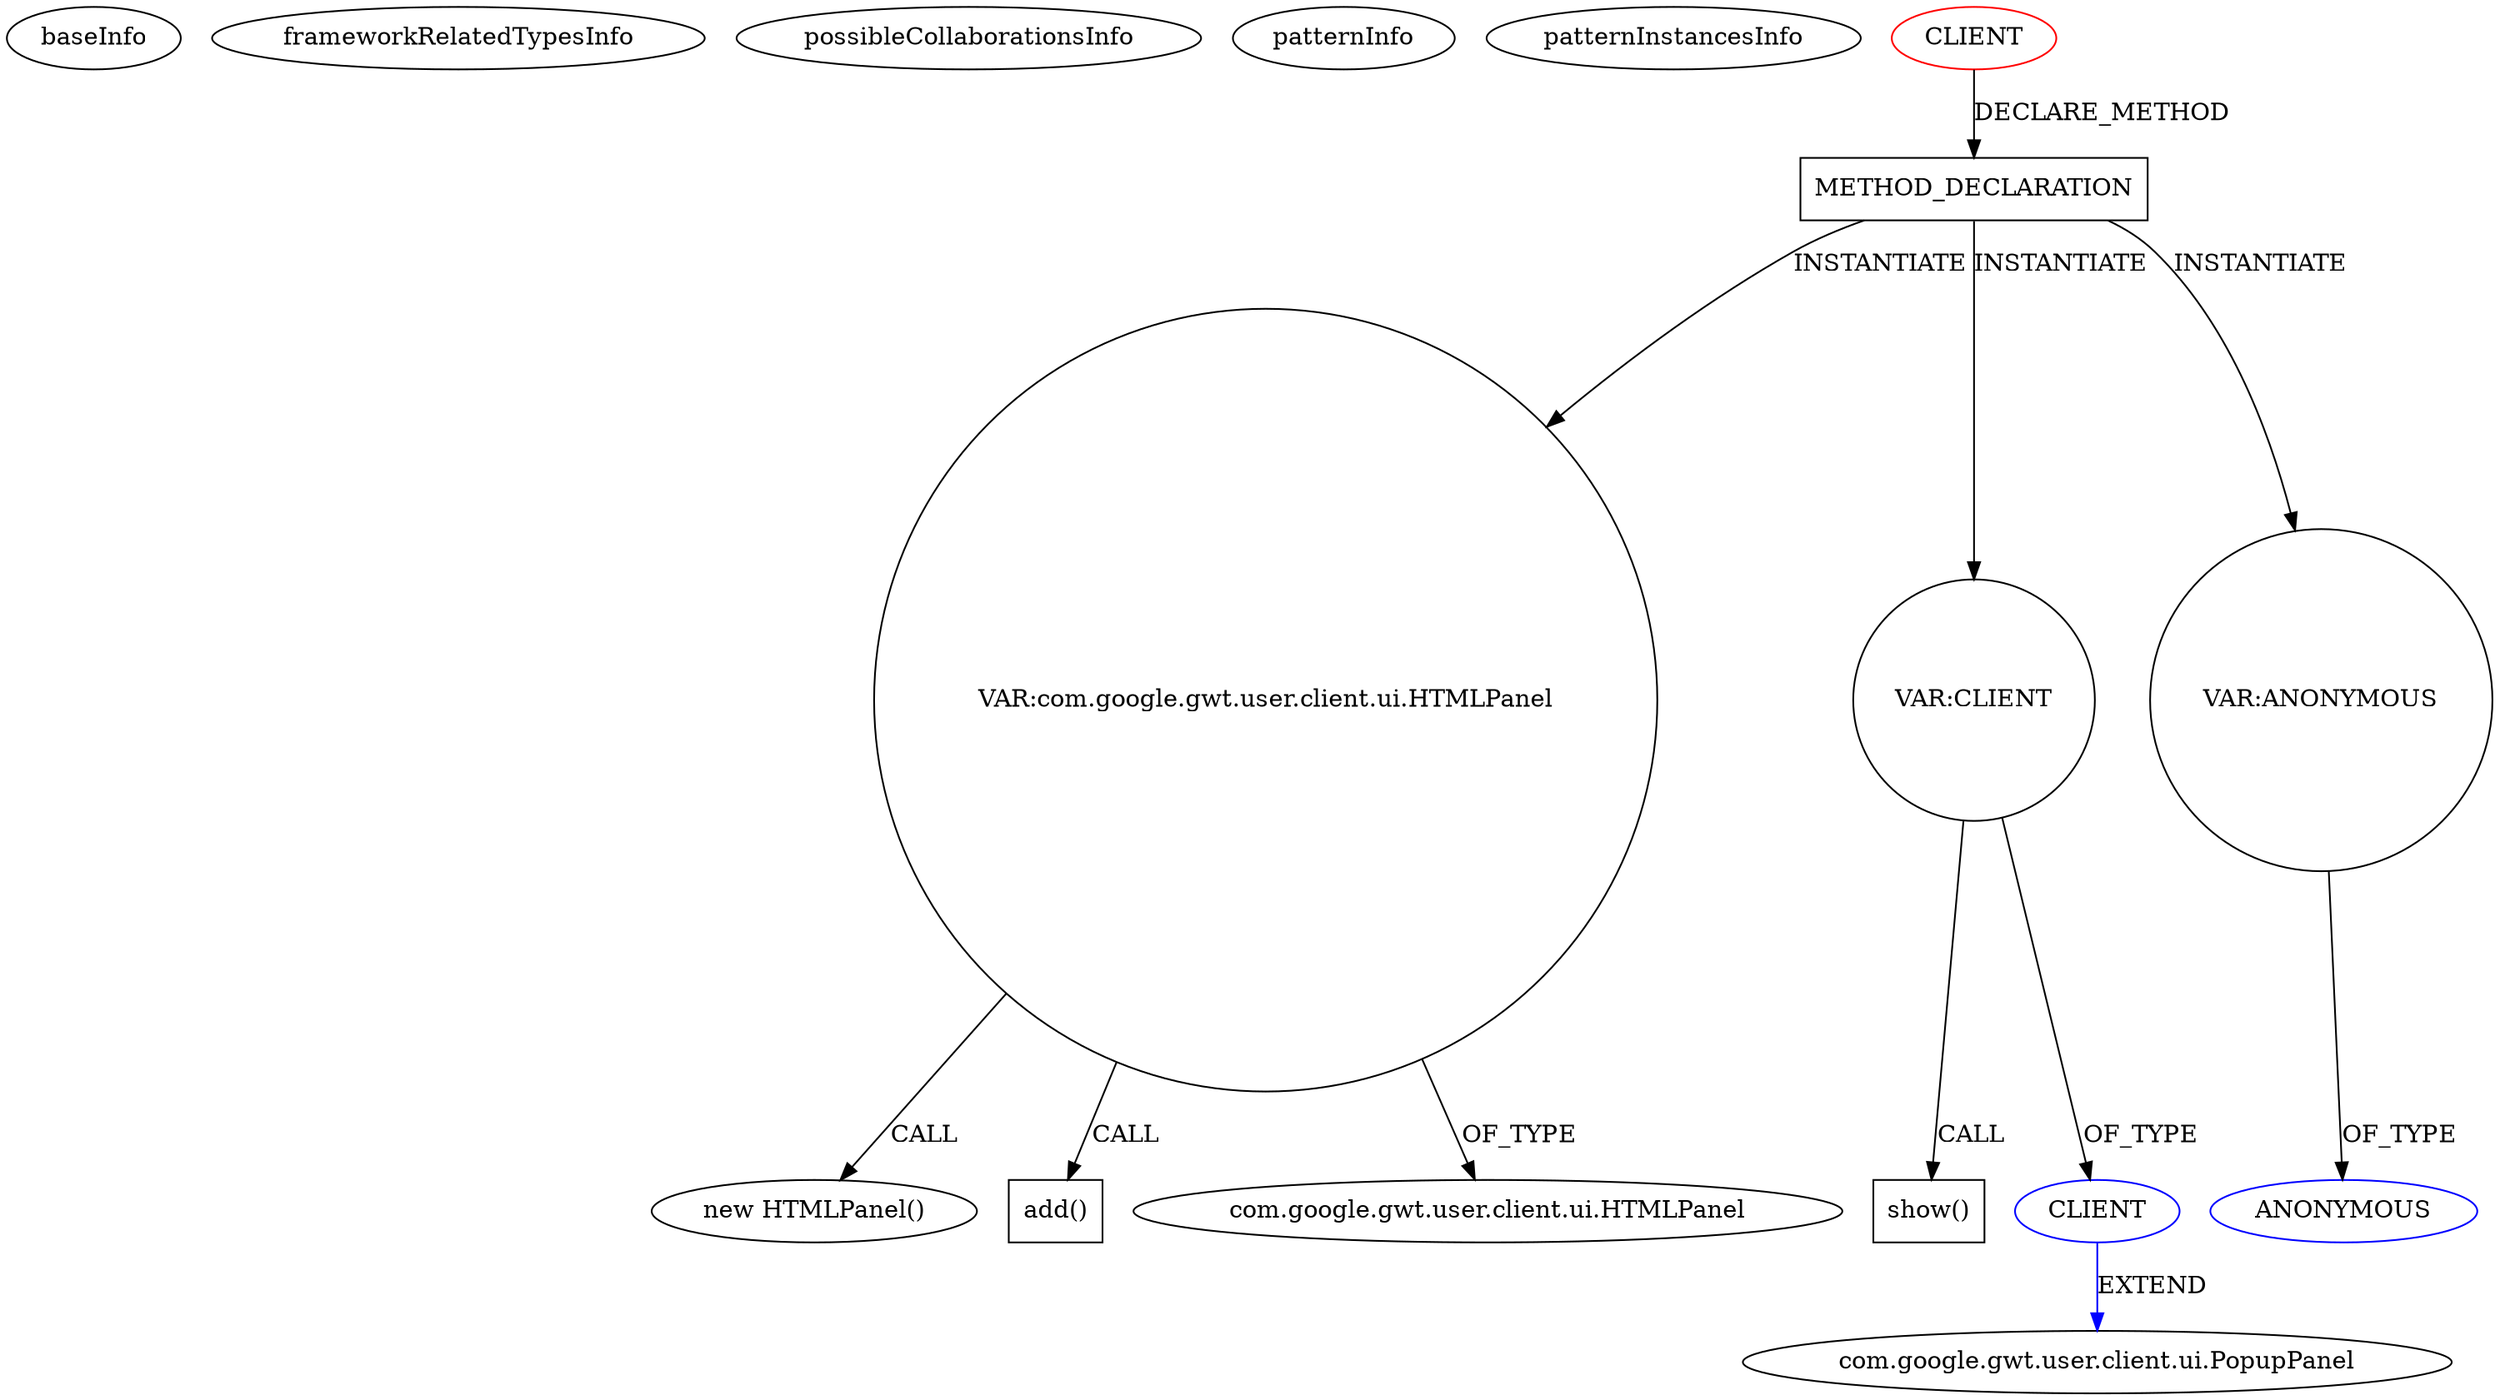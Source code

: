 digraph {
baseInfo[graphId=1993,category="pattern",isAnonymous=false,possibleRelation=false]
frameworkRelatedTypesInfo[]
possibleCollaborationsInfo[]
patternInfo[frequency=2.0,patternRootClient=0]
patternInstancesInfo[0="WSDOT-WSDOT-Search-GWT~/WSDOT-WSDOT-Search-GWT/WSDOT-Search-GWT-master/src/gov/wa/wsdot/search/client/SearchWidget.java~SearchWidget~449",1="Duke-H--DDOPlanner~/Duke-H--DDOPlanner/DDOPlanner-master/DDOPlanner/src/com/ddoplanner/enhancement/Enhancement.java~Enhancement~144"]
3[label="new HTMLPanel()",vertexType="CONSTRUCTOR_CALL",isFrameworkType=false]
4[label="VAR:com.google.gwt.user.client.ui.HTMLPanel",vertexType="VARIABLE_EXPRESION",isFrameworkType=false,shape=circle]
7[label="add()",vertexType="INSIDE_CALL",isFrameworkType=false,shape=box]
5[label="com.google.gwt.user.client.ui.HTMLPanel",vertexType="FRAMEWORK_CLASS_TYPE",isFrameworkType=false]
2[label="METHOD_DECLARATION",vertexType="CLIENT_METHOD_DECLARATION",isFrameworkType=false,shape=box]
0[label="CLIENT",vertexType="ROOT_CLIENT_CLASS_DECLARATION",isFrameworkType=false,color=red]
12[label="VAR:CLIENT",vertexType="VARIABLE_EXPRESION",isFrameworkType=false,shape=circle]
29[label="show()",vertexType="INSIDE_CALL",isFrameworkType=false,shape=box]
13[label="CLIENT",vertexType="REFERENCE_CLIENT_CLASS_DECLARATION",isFrameworkType=false,color=blue]
14[label="com.google.gwt.user.client.ui.PopupPanel",vertexType="FRAMEWORK_CLASS_TYPE",isFrameworkType=false]
34[label="VAR:ANONYMOUS",vertexType="VARIABLE_EXPRESION",isFrameworkType=false,shape=circle]
35[label="ANONYMOUS",vertexType="REFERENCE_ANONYMOUS_DECLARATION",isFrameworkType=false,color=blue]
12->29[label="CALL"]
34->35[label="OF_TYPE"]
13->14[label="EXTEND",color=blue]
2->4[label="INSTANTIATE"]
0->2[label="DECLARE_METHOD"]
12->13[label="OF_TYPE"]
4->7[label="CALL"]
2->12[label="INSTANTIATE"]
4->3[label="CALL"]
4->5[label="OF_TYPE"]
2->34[label="INSTANTIATE"]
}
